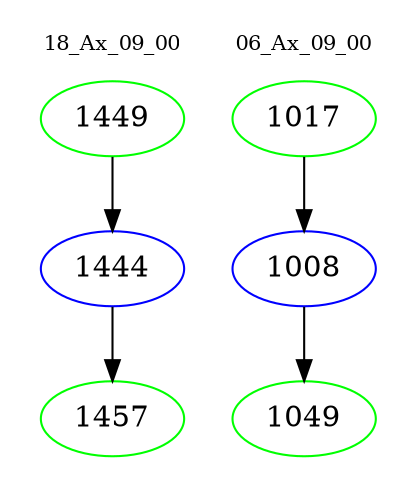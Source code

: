 digraph{
subgraph cluster_0 {
color = white
label = "18_Ax_09_00";
fontsize=10;
T0_1449 [label="1449", color="green"]
T0_1449 -> T0_1444 [color="black"]
T0_1444 [label="1444", color="blue"]
T0_1444 -> T0_1457 [color="black"]
T0_1457 [label="1457", color="green"]
}
subgraph cluster_1 {
color = white
label = "06_Ax_09_00";
fontsize=10;
T1_1017 [label="1017", color="green"]
T1_1017 -> T1_1008 [color="black"]
T1_1008 [label="1008", color="blue"]
T1_1008 -> T1_1049 [color="black"]
T1_1049 [label="1049", color="green"]
}
}
